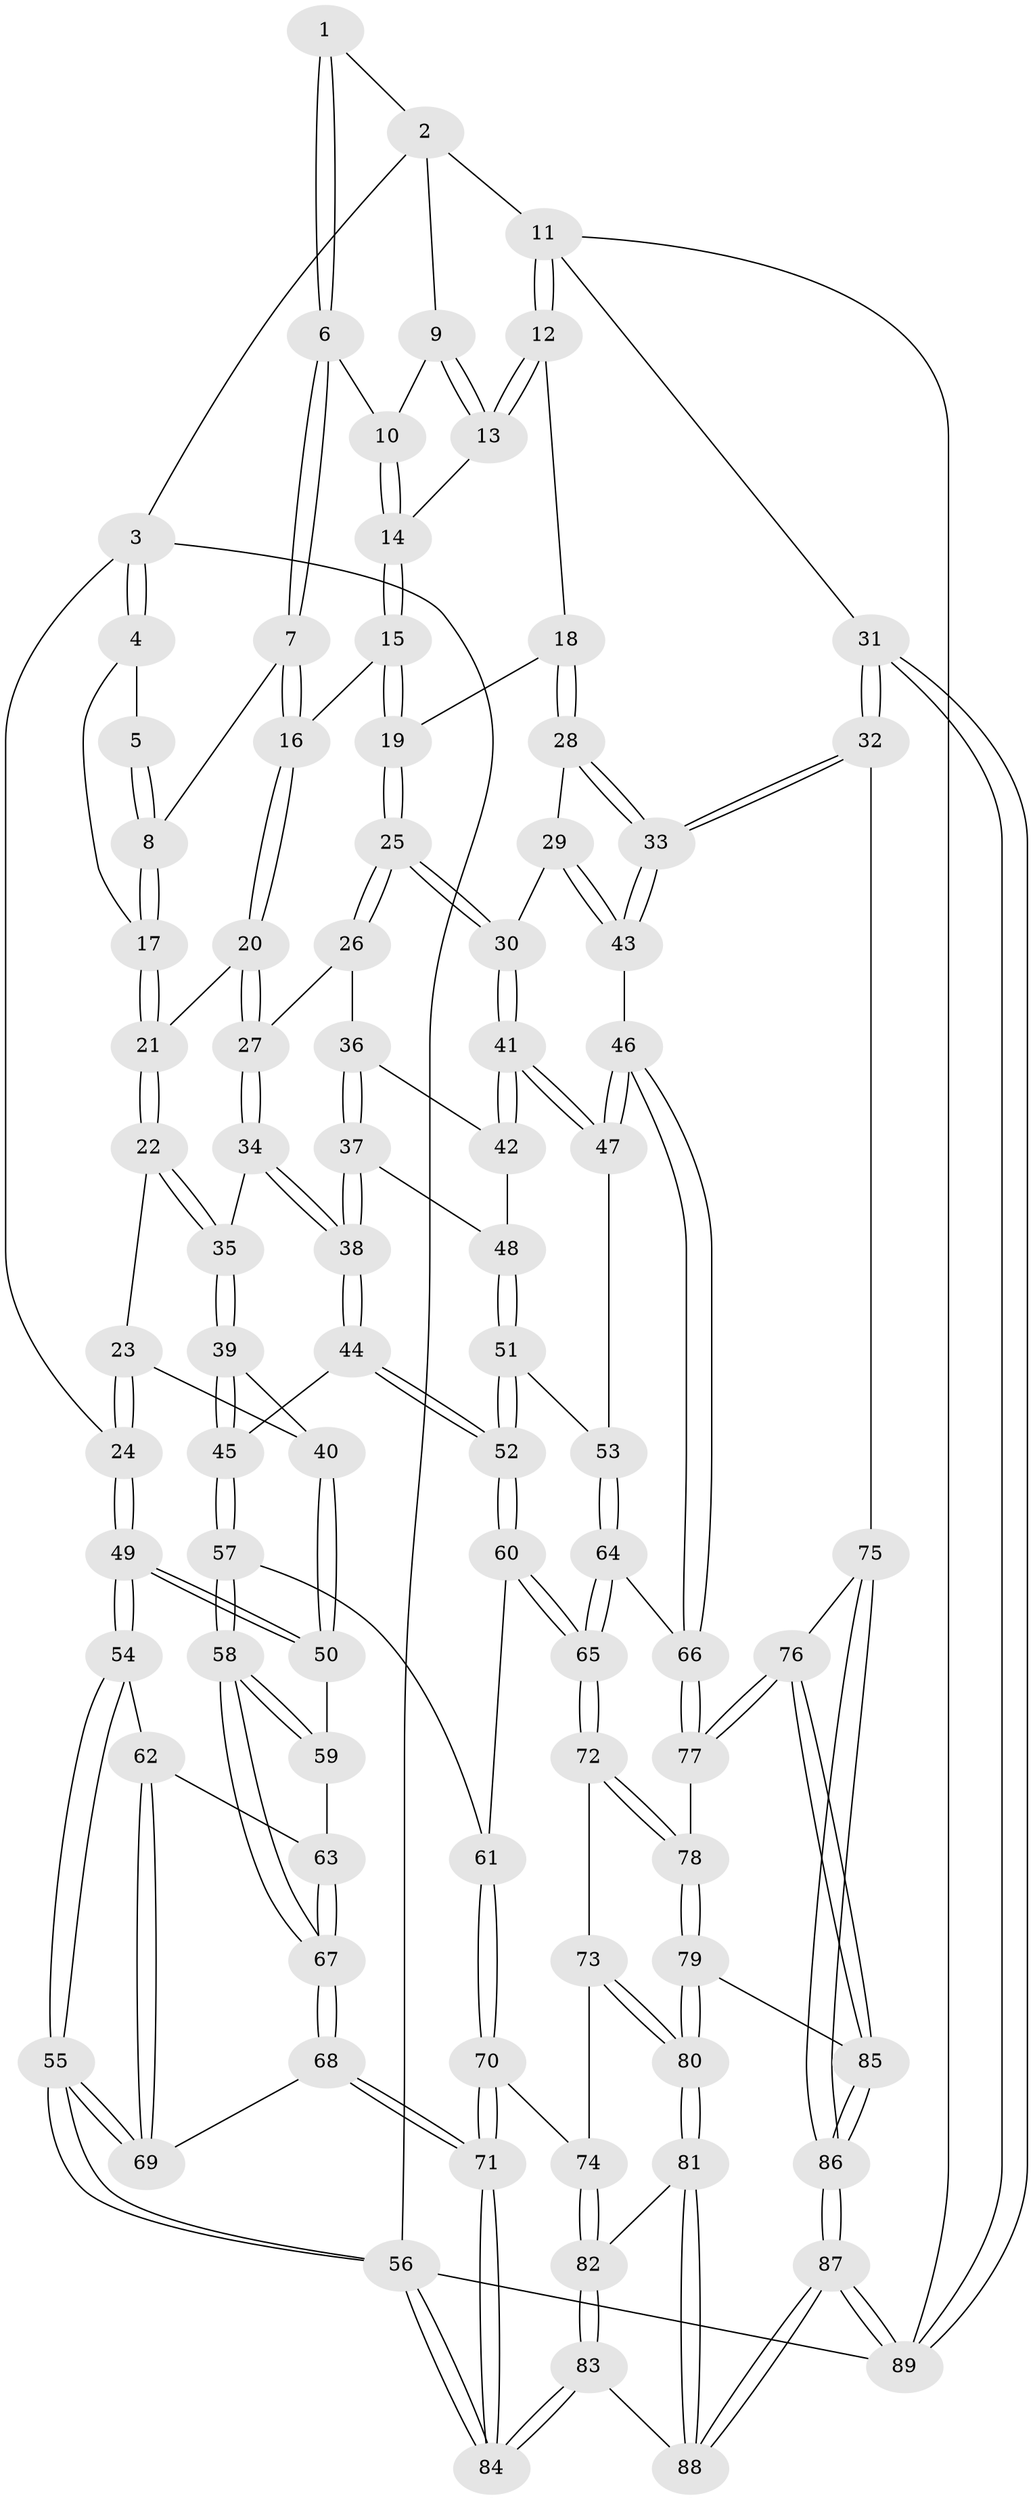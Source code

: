 // coarse degree distribution, {5: 0.41935483870967744, 3: 0.0967741935483871, 6: 0.0967741935483871, 4: 0.3870967741935484}
// Generated by graph-tools (version 1.1) at 2025/52/02/27/25 19:52:36]
// undirected, 89 vertices, 219 edges
graph export_dot {
graph [start="1"]
  node [color=gray90,style=filled];
  1 [pos="+0.4664701350938909+0"];
  2 [pos="+0.830572005218883+0"];
  3 [pos="+0+0"];
  4 [pos="+0+0"];
  5 [pos="+0.40489874248932184+0"];
  6 [pos="+0.5349786905138392+0.06029370105752375"];
  7 [pos="+0.5184275570092598+0.1084523132359453"];
  8 [pos="+0.34557421673570654+0.13779602866892723"];
  9 [pos="+0.8246545248062102+0"];
  10 [pos="+0.6352311567278831+0.07756272508052094"];
  11 [pos="+1+0.2422190566204153"];
  12 [pos="+0.9357646517172281+0.21529295733431345"];
  13 [pos="+0.8539321489469976+0.07711229209541015"];
  14 [pos="+0.68418568933285+0.13563440284584308"];
  15 [pos="+0.6489346822444965+0.2603683194904882"];
  16 [pos="+0.5418914118289365+0.25910314064121875"];
  17 [pos="+0.31324664697625204+0.17719996140702976"];
  18 [pos="+0.8690814720241066+0.28083338793041474"];
  19 [pos="+0.703585214357194+0.2965619616955406"];
  20 [pos="+0.5386410216576989+0.2617733847154186"];
  21 [pos="+0.29037950677657864+0.2950782742374021"];
  22 [pos="+0.2793241575118598+0.30669520380646653"];
  23 [pos="+0.21163067177605446+0.33031407441891597"];
  24 [pos="+0+0.19585853149991345"];
  25 [pos="+0.674380600716606+0.4587812118742296"];
  26 [pos="+0.5735073645481126+0.435844936195109"];
  27 [pos="+0.5382748335807903+0.41101107627547817"];
  28 [pos="+0.864921302411179+0.4544295139486194"];
  29 [pos="+0.8217419117797079+0.4747247897955085"];
  30 [pos="+0.6880970558715174+0.48398605592924004"];
  31 [pos="+1+0.6728051589966156"];
  32 [pos="+1+0.6730625396071377"];
  33 [pos="+1+0.6492078806348693"];
  34 [pos="+0.430378803079619+0.4724219792821222"];
  35 [pos="+0.42912485520766075+0.47187178290529364"];
  36 [pos="+0.5495749563632405+0.5193393004451723"];
  37 [pos="+0.483471784536366+0.5405647976092184"];
  38 [pos="+0.4653424006201378+0.5413977668710903"];
  39 [pos="+0.3084003527946963+0.5739193042449184"];
  40 [pos="+0.20843538926463925+0.4894521017121649"];
  41 [pos="+0.6745219299710545+0.5387997172015103"];
  42 [pos="+0.600517446364673+0.5493702913861592"];
  43 [pos="+0.7830933075486924+0.674125259621261"];
  44 [pos="+0.4604245440276498+0.5733580632182942"];
  45 [pos="+0.3093644384601328+0.5770330389021026"];
  46 [pos="+0.7505396167215826+0.6860606936444881"];
  47 [pos="+0.6903821952087558+0.5998129028178496"];
  48 [pos="+0.5668977386547024+0.5823025704255186"];
  49 [pos="+0+0.4361307362601168"];
  50 [pos="+0.15007126552699263+0.5686859933012904"];
  51 [pos="+0.5559426465055914+0.6394018300806484"];
  52 [pos="+0.4603667703790725+0.6321753719956604"];
  53 [pos="+0.5629293394203004+0.6445936348002462"];
  54 [pos="+0+0.6010449023659494"];
  55 [pos="+0+0.833021564898763"];
  56 [pos="+0+1"];
  57 [pos="+0.32670194684259557+0.6918126415802414"];
  58 [pos="+0.231057280068149+0.731933592941967"];
  59 [pos="+0.1462969552311842+0.5943259146367436"];
  60 [pos="+0.42464824148636376+0.6821418134250118"];
  61 [pos="+0.3706275209494957+0.7036292518049163"];
  62 [pos="+0.023681427378946112+0.6675243985977565"];
  63 [pos="+0.03374566161854223+0.6648036159649506"];
  64 [pos="+0.5837093109805175+0.7124031369438361"];
  65 [pos="+0.5461060177513603+0.7708992140913193"];
  66 [pos="+0.7484519338136969+0.6904650858688297"];
  67 [pos="+0.20997328078551472+0.7660582371153031"];
  68 [pos="+0.17289468343564904+0.8674674847082172"];
  69 [pos="+0.06885328737918203+0.8056193247535544"];
  70 [pos="+0.40243086178589427+0.8322424272891812"];
  71 [pos="+0.20285361100277202+1"];
  72 [pos="+0.5461060465740333+0.7708994067975575"];
  73 [pos="+0.5374603839722196+0.8018753547733254"];
  74 [pos="+0.440507261400338+0.841864496765227"];
  75 [pos="+1+0.7690561924085624"];
  76 [pos="+0.9237688163907943+0.8314978963551004"];
  77 [pos="+0.7428815559623585+0.7519617348742951"];
  78 [pos="+0.7244128006826532+0.8093560476516838"];
  79 [pos="+0.724544118463163+0.8298410533851647"];
  80 [pos="+0.6220135779020235+0.9913247956794488"];
  81 [pos="+0.6151127311062424+1"];
  82 [pos="+0.45447207812022883+0.8695593418304994"];
  83 [pos="+0.3639749419400995+1"];
  84 [pos="+0.18263837715754622+1"];
  85 [pos="+0.8566888145623439+0.898489786827404"];
  86 [pos="+0.8636797515971244+1"];
  87 [pos="+0.8495791412327842+1"];
  88 [pos="+0.6099817430292273+1"];
  89 [pos="+1+1"];
  1 -- 2;
  1 -- 6;
  1 -- 6;
  2 -- 3;
  2 -- 9;
  2 -- 11;
  3 -- 4;
  3 -- 4;
  3 -- 24;
  3 -- 56;
  4 -- 5;
  4 -- 17;
  5 -- 8;
  5 -- 8;
  6 -- 7;
  6 -- 7;
  6 -- 10;
  7 -- 8;
  7 -- 16;
  7 -- 16;
  8 -- 17;
  8 -- 17;
  9 -- 10;
  9 -- 13;
  9 -- 13;
  10 -- 14;
  10 -- 14;
  11 -- 12;
  11 -- 12;
  11 -- 31;
  11 -- 89;
  12 -- 13;
  12 -- 13;
  12 -- 18;
  13 -- 14;
  14 -- 15;
  14 -- 15;
  15 -- 16;
  15 -- 19;
  15 -- 19;
  16 -- 20;
  16 -- 20;
  17 -- 21;
  17 -- 21;
  18 -- 19;
  18 -- 28;
  18 -- 28;
  19 -- 25;
  19 -- 25;
  20 -- 21;
  20 -- 27;
  20 -- 27;
  21 -- 22;
  21 -- 22;
  22 -- 23;
  22 -- 35;
  22 -- 35;
  23 -- 24;
  23 -- 24;
  23 -- 40;
  24 -- 49;
  24 -- 49;
  25 -- 26;
  25 -- 26;
  25 -- 30;
  25 -- 30;
  26 -- 27;
  26 -- 36;
  27 -- 34;
  27 -- 34;
  28 -- 29;
  28 -- 33;
  28 -- 33;
  29 -- 30;
  29 -- 43;
  29 -- 43;
  30 -- 41;
  30 -- 41;
  31 -- 32;
  31 -- 32;
  31 -- 89;
  31 -- 89;
  32 -- 33;
  32 -- 33;
  32 -- 75;
  33 -- 43;
  33 -- 43;
  34 -- 35;
  34 -- 38;
  34 -- 38;
  35 -- 39;
  35 -- 39;
  36 -- 37;
  36 -- 37;
  36 -- 42;
  37 -- 38;
  37 -- 38;
  37 -- 48;
  38 -- 44;
  38 -- 44;
  39 -- 40;
  39 -- 45;
  39 -- 45;
  40 -- 50;
  40 -- 50;
  41 -- 42;
  41 -- 42;
  41 -- 47;
  41 -- 47;
  42 -- 48;
  43 -- 46;
  44 -- 45;
  44 -- 52;
  44 -- 52;
  45 -- 57;
  45 -- 57;
  46 -- 47;
  46 -- 47;
  46 -- 66;
  46 -- 66;
  47 -- 53;
  48 -- 51;
  48 -- 51;
  49 -- 50;
  49 -- 50;
  49 -- 54;
  49 -- 54;
  50 -- 59;
  51 -- 52;
  51 -- 52;
  51 -- 53;
  52 -- 60;
  52 -- 60;
  53 -- 64;
  53 -- 64;
  54 -- 55;
  54 -- 55;
  54 -- 62;
  55 -- 56;
  55 -- 56;
  55 -- 69;
  55 -- 69;
  56 -- 84;
  56 -- 84;
  56 -- 89;
  57 -- 58;
  57 -- 58;
  57 -- 61;
  58 -- 59;
  58 -- 59;
  58 -- 67;
  58 -- 67;
  59 -- 63;
  60 -- 61;
  60 -- 65;
  60 -- 65;
  61 -- 70;
  61 -- 70;
  62 -- 63;
  62 -- 69;
  62 -- 69;
  63 -- 67;
  63 -- 67;
  64 -- 65;
  64 -- 65;
  64 -- 66;
  65 -- 72;
  65 -- 72;
  66 -- 77;
  66 -- 77;
  67 -- 68;
  67 -- 68;
  68 -- 69;
  68 -- 71;
  68 -- 71;
  70 -- 71;
  70 -- 71;
  70 -- 74;
  71 -- 84;
  71 -- 84;
  72 -- 73;
  72 -- 78;
  72 -- 78;
  73 -- 74;
  73 -- 80;
  73 -- 80;
  74 -- 82;
  74 -- 82;
  75 -- 76;
  75 -- 86;
  75 -- 86;
  76 -- 77;
  76 -- 77;
  76 -- 85;
  76 -- 85;
  77 -- 78;
  78 -- 79;
  78 -- 79;
  79 -- 80;
  79 -- 80;
  79 -- 85;
  80 -- 81;
  80 -- 81;
  81 -- 82;
  81 -- 88;
  81 -- 88;
  82 -- 83;
  82 -- 83;
  83 -- 84;
  83 -- 84;
  83 -- 88;
  85 -- 86;
  85 -- 86;
  86 -- 87;
  86 -- 87;
  87 -- 88;
  87 -- 88;
  87 -- 89;
  87 -- 89;
}
